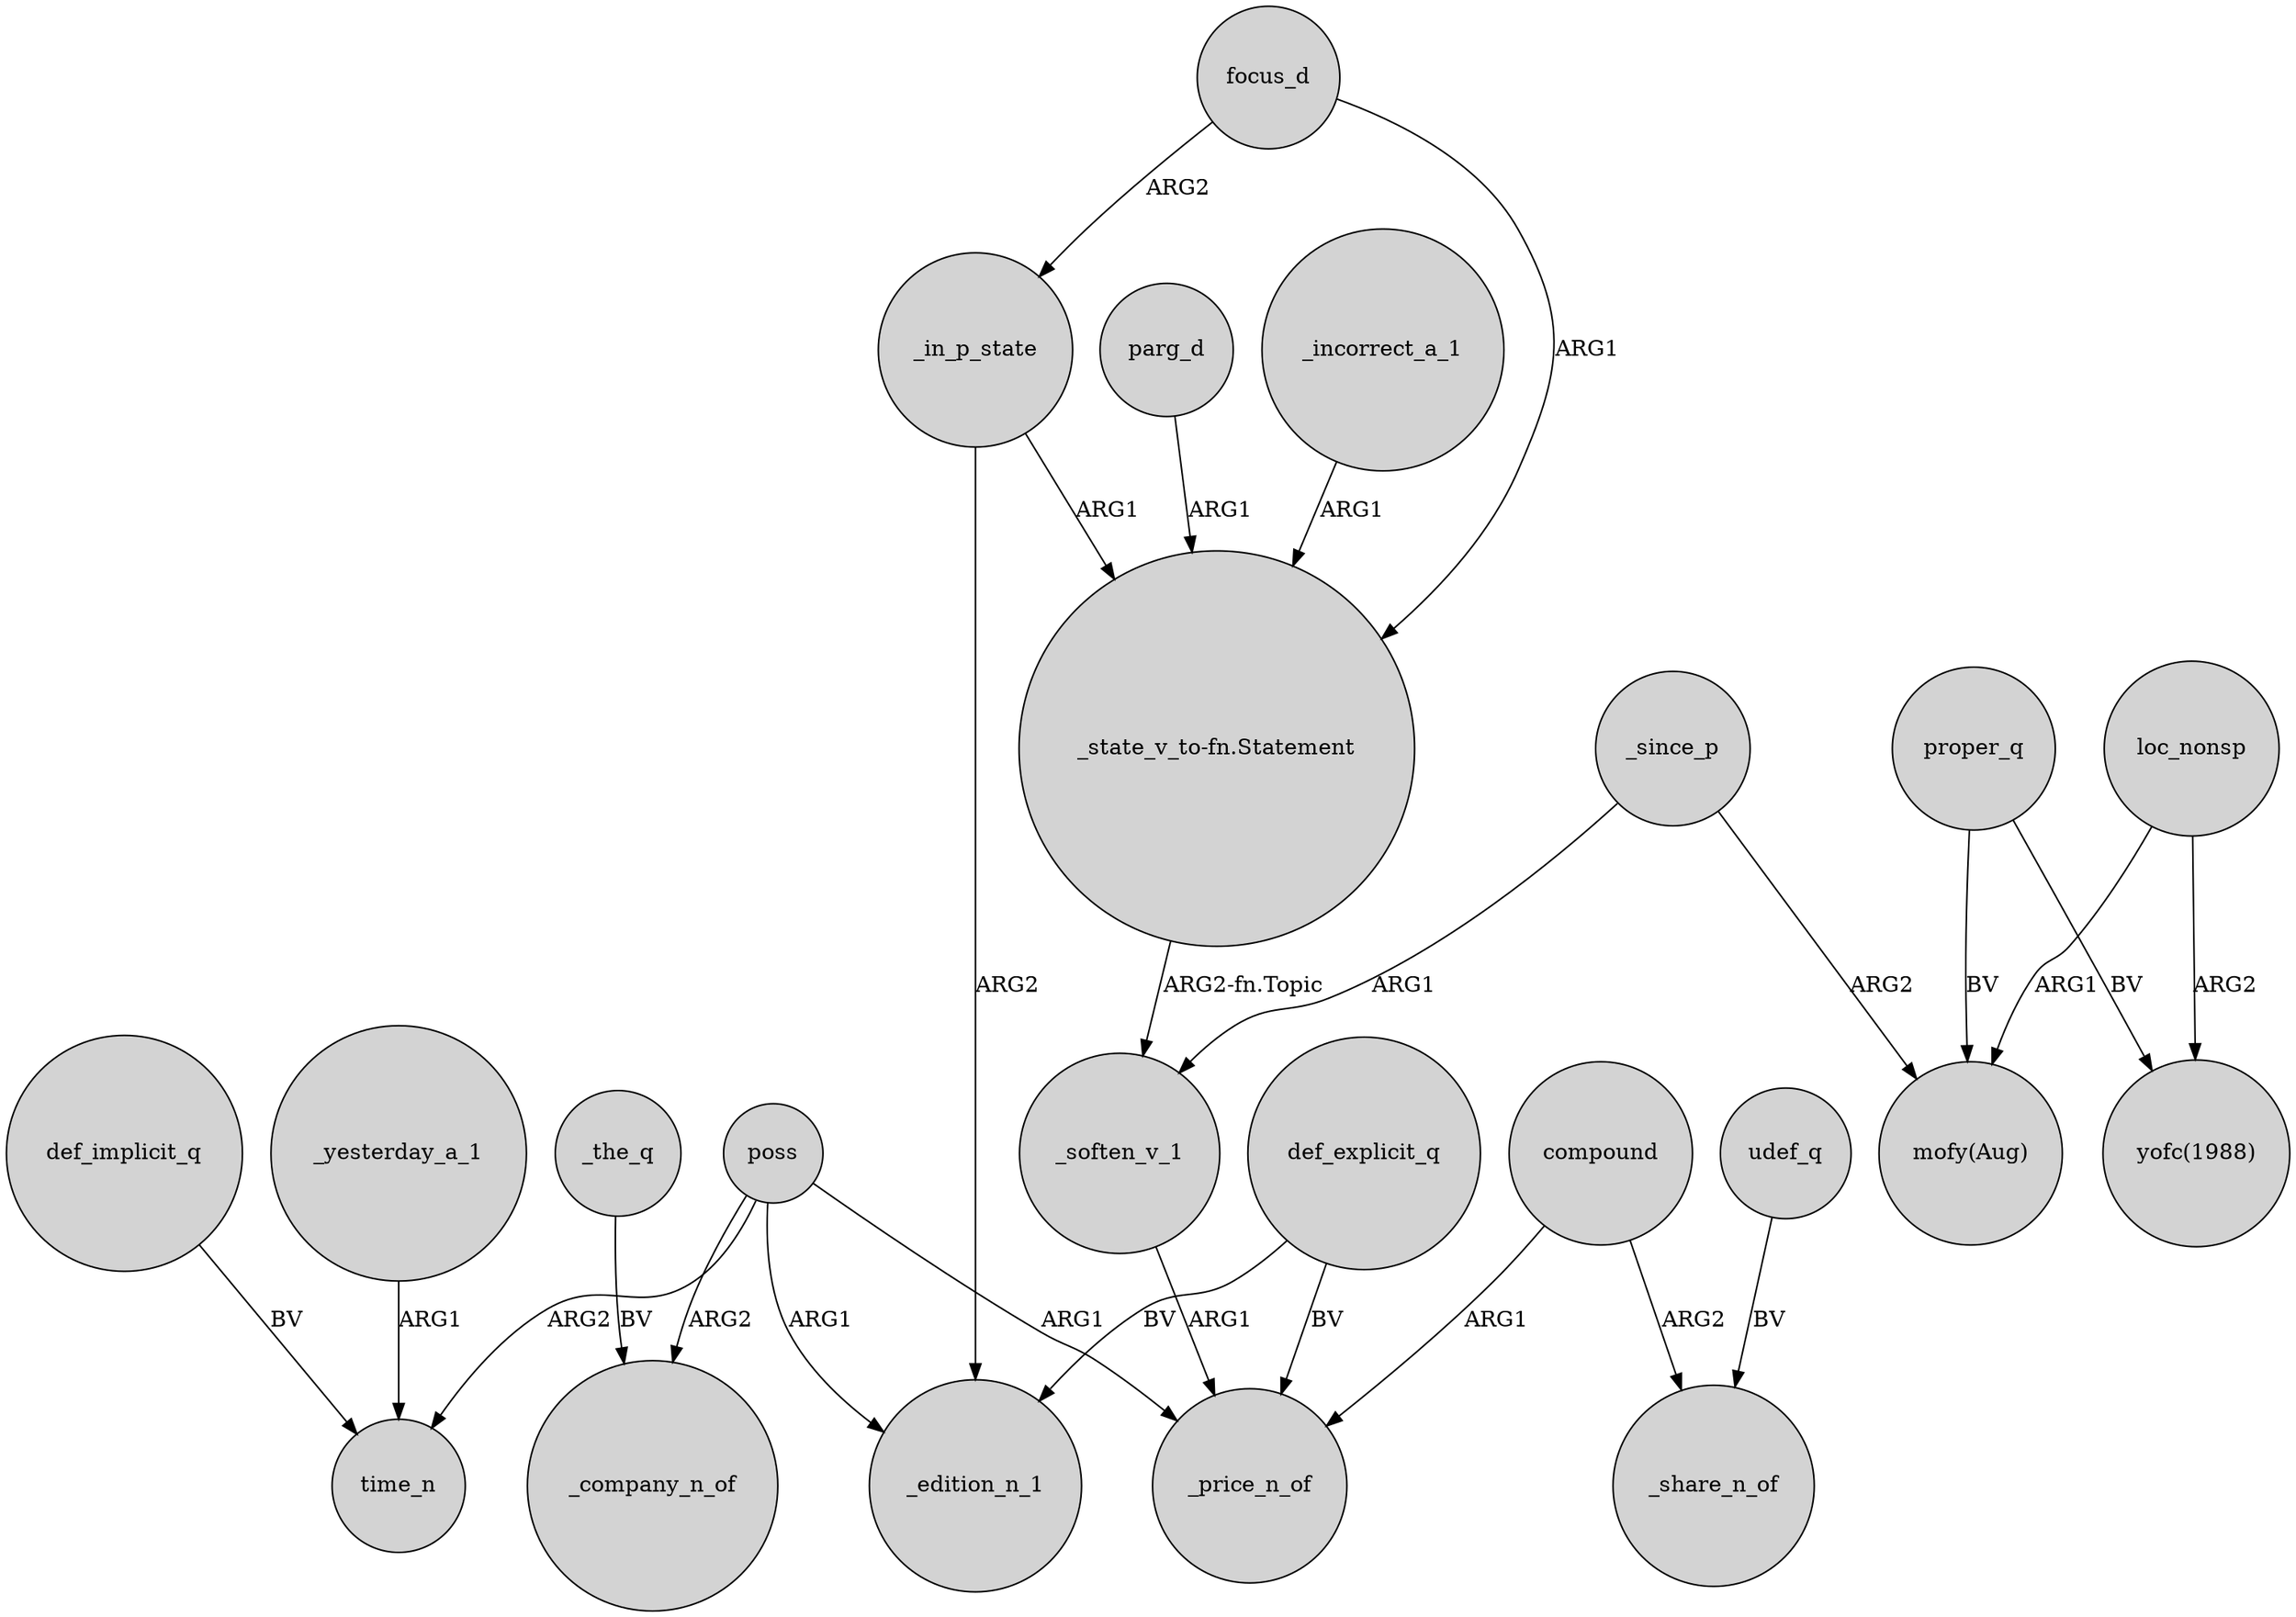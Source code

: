 digraph {
	node [shape=circle style=filled]
	_soften_v_1 -> _price_n_of [label=ARG1]
	_in_p_state -> "_state_v_to-fn.Statement" [label=ARG1]
	_yesterday_a_1 -> time_n [label=ARG1]
	_since_p -> "mofy(Aug)" [label=ARG2]
	poss -> _price_n_of [label=ARG1]
	_since_p -> _soften_v_1 [label=ARG1]
	focus_d -> "_state_v_to-fn.Statement" [label=ARG1]
	focus_d -> _in_p_state [label=ARG2]
	poss -> time_n [label=ARG2]
	def_explicit_q -> _edition_n_1 [label=BV]
	loc_nonsp -> "mofy(Aug)" [label=ARG1]
	_in_p_state -> _edition_n_1 [label=ARG2]
	compound -> _share_n_of [label=ARG2]
	"_state_v_to-fn.Statement" -> _soften_v_1 [label="ARG2-fn.Topic"]
	poss -> _edition_n_1 [label=ARG1]
	_the_q -> _company_n_of [label=BV]
	def_explicit_q -> _price_n_of [label=BV]
	parg_d -> "_state_v_to-fn.Statement" [label=ARG1]
	proper_q -> "yofc(1988)" [label=BV]
	proper_q -> "mofy(Aug)" [label=BV]
	_incorrect_a_1 -> "_state_v_to-fn.Statement" [label=ARG1]
	udef_q -> _share_n_of [label=BV]
	poss -> _company_n_of [label=ARG2]
	compound -> _price_n_of [label=ARG1]
	def_implicit_q -> time_n [label=BV]
	loc_nonsp -> "yofc(1988)" [label=ARG2]
}
